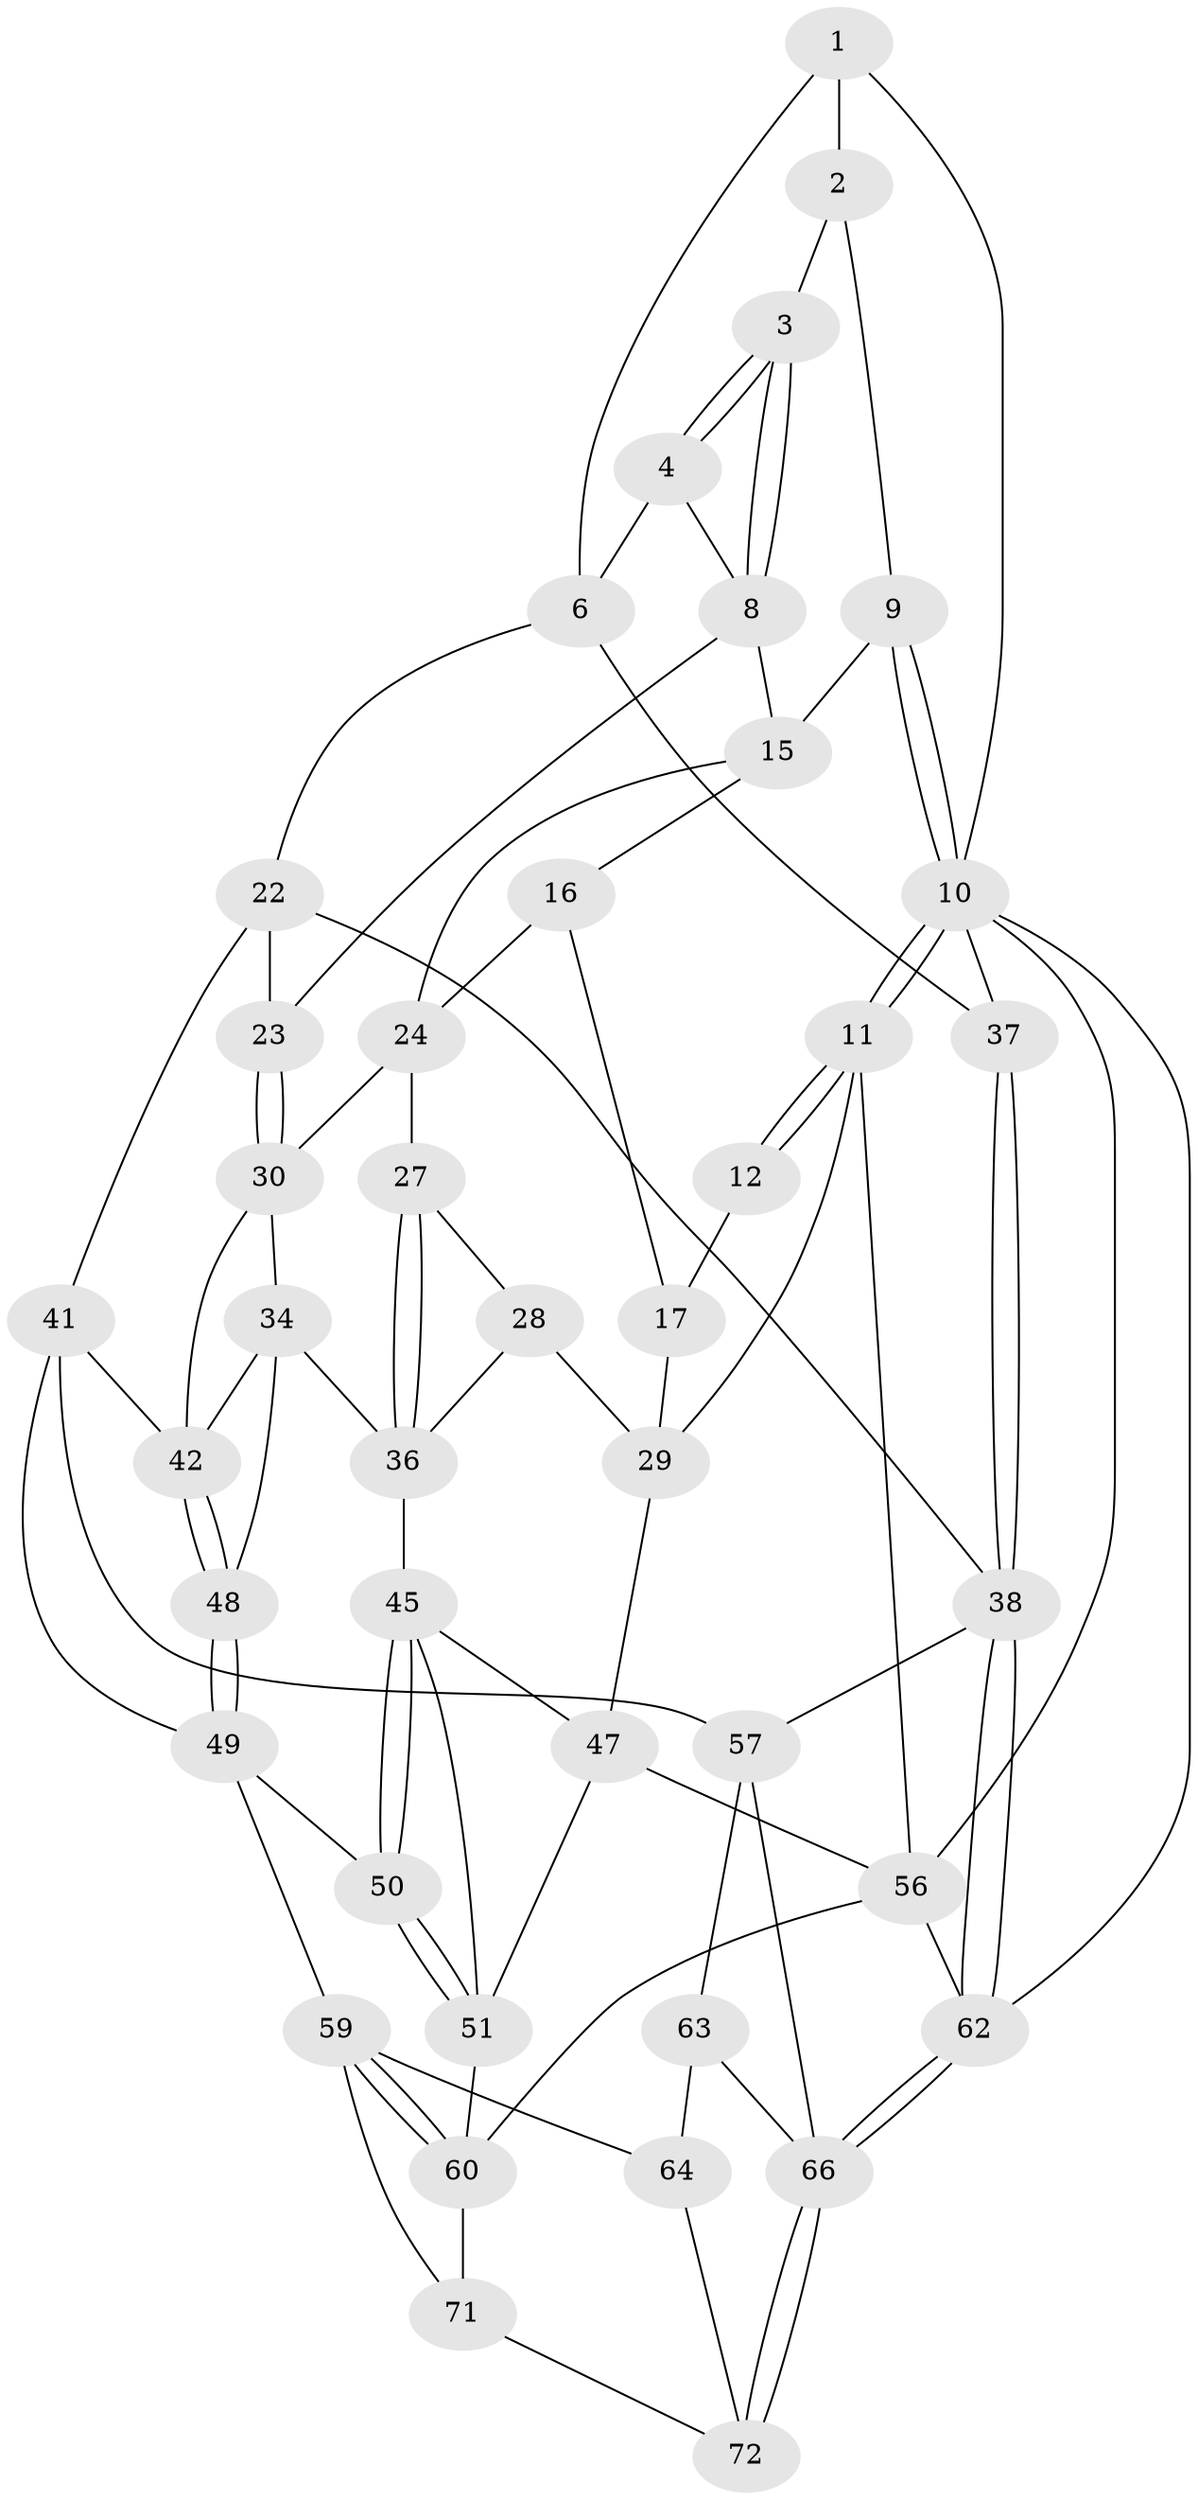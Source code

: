 // Generated by graph-tools (version 1.1) at 2025/24/03/03/25 07:24:40]
// undirected, 42 vertices, 92 edges
graph export_dot {
graph [start="1"]
  node [color=gray90,style=filled];
  1 [pos="+0.8801082728289642+0",super="+5"];
  2 [pos="+0.3950614011318164+0"];
  3 [pos="+0.6560782291364967+0.056506930073364825"];
  4 [pos="+0.8539186898022828+0",super="+7"];
  6 [pos="+0.8853260189839601+0.1297428769116885",super="+21"];
  8 [pos="+0.7048745836494315+0.13645525306302317",super="+19"];
  9 [pos="+0.2759982225670321+0",super="+14"];
  10 [pos="+0+0",super="+18"];
  11 [pos="+0+0.15318271545083975",super="+33"];
  12 [pos="+0+0.1581593268048917",super="+13"];
  15 [pos="+0.36680128324555816+0",super="+20"];
  16 [pos="+0.3410657172839675+0.07783476407652515"];
  17 [pos="+0.1739517434422268+0.20298830819299815",super="+26"];
  22 [pos="+0.836861865100925+0.25203335973216556",super="+40"];
  23 [pos="+0.7032017554043002+0.23841742400567212"];
  24 [pos="+0.4511515931279096+0.2599099482836626",super="+25"];
  27 [pos="+0.38930176912156533+0.2745274275805143"];
  28 [pos="+0.19236611128224243+0.3331576915743563"];
  29 [pos="+0.14972425720781463+0.29881332791453247",super="+32"];
  30 [pos="+0.6734022193650036+0.32455437086152206",super="+31"];
  34 [pos="+0.517383224042432+0.38077562651199964",super="+35"];
  36 [pos="+0.40389767222155704+0.437489714310346",super="+44"];
  37 [pos="+1+0.3260613730049378"];
  38 [pos="+1+0.5406837871351575",super="+39"];
  41 [pos="+0.6752706564742097+0.4709534062627974",super="+52"];
  42 [pos="+0.6655839379555875+0.4554754078748821",super="+43"];
  45 [pos="+0.22275705174949653+0.4569292019313116",super="+46"];
  47 [pos="+0.0749145659270187+0.5108732734540172",super="+55"];
  48 [pos="+0.43165789622780043+0.4896038392815226"];
  49 [pos="+0.42843286310579154+0.5695694791548157",super="+53"];
  50 [pos="+0.33308177997053645+0.5801589931724694"];
  51 [pos="+0.2367681432281904+0.6174520724476582",super="+54"];
  56 [pos="+0+0.853347803419953",super="+61"];
  57 [pos="+0.8626773120319638+0.6308254292918406",super="+58"];
  59 [pos="+0.3737941960557092+0.7845439860673861",super="+65"];
  60 [pos="+0.2739118477734037+0.8257072759233386",super="+69"];
  62 [pos="+1+1"];
  63 [pos="+0.6313605732975641+0.7786613567292867",super="+68"];
  64 [pos="+0.5287721839844328+0.8490081691193457",super="+70"];
  66 [pos="+1+1",super="+67"];
  71 [pos="+0.447199237322808+1"];
  72 [pos="+0.6512391203746738+1"];
  1 -- 2;
  1 -- 10;
  1 -- 6;
  2 -- 3;
  2 -- 9;
  3 -- 4;
  3 -- 4;
  3 -- 8;
  3 -- 8;
  4 -- 8;
  4 -- 6;
  6 -- 37;
  6 -- 22;
  8 -- 23;
  8 -- 15;
  9 -- 10;
  9 -- 10;
  9 -- 15;
  10 -- 11;
  10 -- 11;
  10 -- 56;
  10 -- 37;
  10 -- 62;
  11 -- 12;
  11 -- 12;
  11 -- 56;
  11 -- 29;
  12 -- 17 [weight=2];
  15 -- 16;
  15 -- 24;
  16 -- 17;
  16 -- 24;
  17 -- 29;
  22 -- 23;
  22 -- 38;
  22 -- 41;
  23 -- 30;
  23 -- 30;
  24 -- 27;
  24 -- 30;
  27 -- 28;
  27 -- 36;
  27 -- 36;
  28 -- 29;
  28 -- 36;
  29 -- 47;
  30 -- 42;
  30 -- 34;
  34 -- 48;
  34 -- 36;
  34 -- 42;
  36 -- 45;
  37 -- 38;
  37 -- 38;
  38 -- 62;
  38 -- 62;
  38 -- 57;
  41 -- 42;
  41 -- 49;
  41 -- 57;
  42 -- 48;
  42 -- 48;
  45 -- 50;
  45 -- 50;
  45 -- 51;
  45 -- 47;
  47 -- 56;
  47 -- 51;
  48 -- 49;
  48 -- 49;
  49 -- 50;
  49 -- 59;
  50 -- 51;
  50 -- 51;
  51 -- 60;
  56 -- 62;
  56 -- 60;
  57 -- 66;
  57 -- 63;
  59 -- 60;
  59 -- 60;
  59 -- 64;
  59 -- 71;
  60 -- 71;
  62 -- 66;
  62 -- 66;
  63 -- 64 [weight=2];
  63 -- 66;
  64 -- 72;
  66 -- 72;
  66 -- 72;
  71 -- 72;
}
